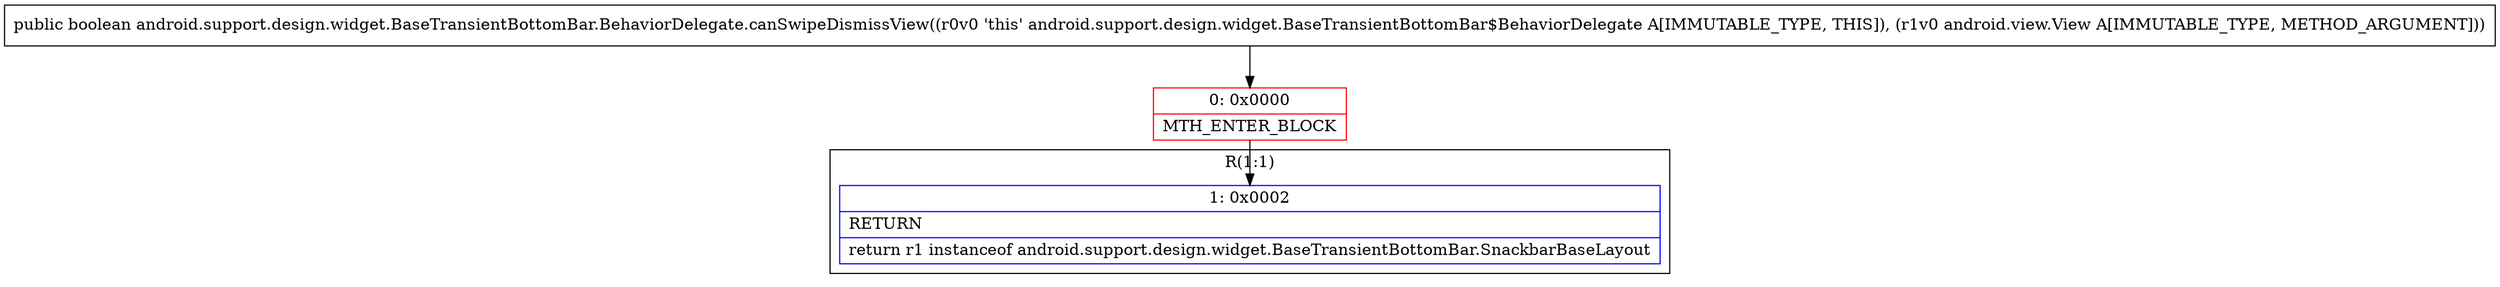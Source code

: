 digraph "CFG forandroid.support.design.widget.BaseTransientBottomBar.BehaviorDelegate.canSwipeDismissView(Landroid\/view\/View;)Z" {
subgraph cluster_Region_494399499 {
label = "R(1:1)";
node [shape=record,color=blue];
Node_1 [shape=record,label="{1\:\ 0x0002|RETURN\l|return r1 instanceof android.support.design.widget.BaseTransientBottomBar.SnackbarBaseLayout\l}"];
}
Node_0 [shape=record,color=red,label="{0\:\ 0x0000|MTH_ENTER_BLOCK\l}"];
MethodNode[shape=record,label="{public boolean android.support.design.widget.BaseTransientBottomBar.BehaviorDelegate.canSwipeDismissView((r0v0 'this' android.support.design.widget.BaseTransientBottomBar$BehaviorDelegate A[IMMUTABLE_TYPE, THIS]), (r1v0 android.view.View A[IMMUTABLE_TYPE, METHOD_ARGUMENT])) }"];
MethodNode -> Node_0;
Node_0 -> Node_1;
}

